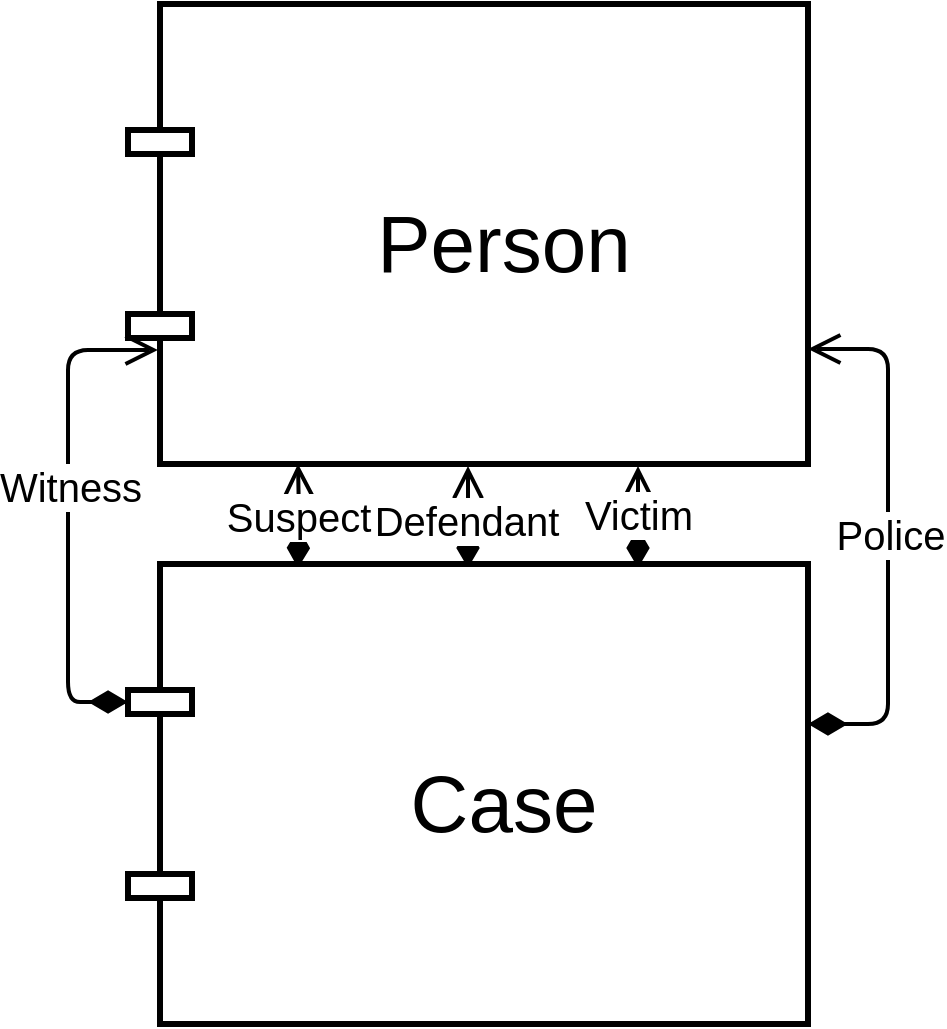 <mxfile version="10.6.7" type="github"><diagram id="H_Q7ApLyEOjMmZ_94Vuf" name="Page-1"><mxGraphModel dx="1158" dy="758" grid="1" gridSize="10" guides="1" tooltips="1" connect="1" arrows="1" fold="1" page="1" pageScale="1" pageWidth="3300" pageHeight="4681" math="0" shadow="0"><root><mxCell id="0"/><mxCell id="1" parent="0"/><mxCell id="7nF5R6Vp7W2PtqdgG57B-6" value="" style="endArrow=open;html=1;endSize=12;startArrow=diamondThin;startSize=14;startFill=1;edgeStyle=orthogonalEdgeStyle;align=left;verticalAlign=bottom;strokeWidth=2;exitX=0.5;exitY=0;exitDx=0;exitDy=0;" parent="1" edge="1"><mxGeometry x="-1" y="3" relative="1" as="geometry"><mxPoint x="540" y="492" as="sourcePoint"/><mxPoint x="540" y="441" as="targetPoint"/></mxGeometry></mxCell><mxCell id="brWFS2Km2k9bIhVnQnim-9" value="&lt;font style=&quot;font-size: 20px&quot;&gt;Defendant&lt;/font&gt;" style="text;html=1;resizable=0;points=[];align=center;verticalAlign=middle;labelBackgroundColor=#ffffff;" parent="7nF5R6Vp7W2PtqdgG57B-6" vertex="1" connectable="0"><mxGeometry x="-0.059" y="1" relative="1" as="geometry"><mxPoint as="offset"/></mxGeometry></mxCell><mxCell id="brWFS2Km2k9bIhVnQnim-1" value="" style="endArrow=open;html=1;endSize=12;startArrow=diamondThin;startSize=14;startFill=1;edgeStyle=orthogonalEdgeStyle;align=left;verticalAlign=bottom;strokeWidth=2;exitX=0.25;exitY=0;exitDx=0;exitDy=0;entryX=0.25;entryY=1;entryDx=0;entryDy=0;" parent="1" target="brWFS2Km2k9bIhVnQnim-10" edge="1"><mxGeometry x="-1" y="3" relative="1" as="geometry"><mxPoint x="455" y="492" as="sourcePoint"/><mxPoint x="455" y="441" as="targetPoint"/></mxGeometry></mxCell><mxCell id="brWFS2Km2k9bIhVnQnim-8" value="&lt;font style=&quot;font-size: 20px&quot;&gt;Suspect&lt;/font&gt;" style="text;html=1;resizable=0;points=[];align=center;verticalAlign=middle;labelBackgroundColor=#ffffff;" parent="brWFS2Km2k9bIhVnQnim-1" vertex="1" connectable="0"><mxGeometry x="0.02" relative="1" as="geometry"><mxPoint as="offset"/></mxGeometry></mxCell><mxCell id="brWFS2Km2k9bIhVnQnim-2" value="" style="endArrow=open;html=1;endSize=12;startArrow=diamondThin;startSize=14;startFill=1;edgeStyle=orthogonalEdgeStyle;align=left;verticalAlign=bottom;strokeWidth=2;exitX=0.75;exitY=0;exitDx=0;exitDy=0;" parent="1" edge="1"><mxGeometry x="-1" y="3" relative="1" as="geometry"><mxPoint x="625" y="492" as="sourcePoint"/><mxPoint x="625" y="441" as="targetPoint"/></mxGeometry></mxCell><mxCell id="brWFS2Km2k9bIhVnQnim-7" value="&lt;font style=&quot;font-size: 20px&quot;&gt;Victim&lt;/font&gt;" style="text;html=1;resizable=0;points=[];align=center;verticalAlign=middle;labelBackgroundColor=#ffffff;" parent="brWFS2Km2k9bIhVnQnim-2" vertex="1" connectable="0"><mxGeometry x="0.059" relative="1" as="geometry"><mxPoint as="offset"/></mxGeometry></mxCell><mxCell id="brWFS2Km2k9bIhVnQnim-3" value="" style="endArrow=open;html=1;endSize=12;startArrow=diamondThin;startSize=14;startFill=1;edgeStyle=orthogonalEdgeStyle;align=left;verticalAlign=bottom;strokeWidth=2;exitX=1;exitY=0.348;exitDx=0;exitDy=0;entryX=1;entryY=0.75;entryDx=0;entryDy=0;exitPerimeter=0;" parent="1" source="brWFS2Km2k9bIhVnQnim-11" target="brWFS2Km2k9bIhVnQnim-10" edge="1"><mxGeometry x="-1" y="3" relative="1" as="geometry"><mxPoint x="710" y="550" as="sourcePoint"/><mxPoint x="710" y="383" as="targetPoint"/><Array as="points"><mxPoint x="750" y="570"/><mxPoint x="750" y="383"/></Array></mxGeometry></mxCell><mxCell id="brWFS2Km2k9bIhVnQnim-5" value="&lt;font style=&quot;font-size: 20px&quot;&gt;Police&lt;/font&gt;" style="text;html=1;resizable=0;points=[];align=center;verticalAlign=middle;labelBackgroundColor=#ffffff;" parent="brWFS2Km2k9bIhVnQnim-3" vertex="1" connectable="0"><mxGeometry x="0.008" y="-1" relative="1" as="geometry"><mxPoint as="offset"/></mxGeometry></mxCell><mxCell id="brWFS2Km2k9bIhVnQnim-4" value="" style="endArrow=open;html=1;endSize=12;startArrow=diamondThin;startSize=14;startFill=1;edgeStyle=orthogonalEdgeStyle;align=left;verticalAlign=bottom;strokeWidth=2;entryX=0.044;entryY=0.752;entryDx=0;entryDy=0;entryPerimeter=0;exitX=0;exitY=0.3;exitDx=0;exitDy=0;" parent="1" source="brWFS2Km2k9bIhVnQnim-11" target="brWFS2Km2k9bIhVnQnim-10" edge="1"><mxGeometry x="-1" y="3" relative="1" as="geometry"><mxPoint x="240" y="620" as="sourcePoint"/><mxPoint x="370" y="383" as="targetPoint"/><Array as="points"><mxPoint x="340" y="559"/><mxPoint x="340" y="383"/></Array></mxGeometry></mxCell><mxCell id="brWFS2Km2k9bIhVnQnim-6" value="&lt;font style=&quot;font-size: 20px&quot;&gt;Witness&lt;/font&gt;" style="text;html=1;resizable=0;points=[];align=center;verticalAlign=middle;labelBackgroundColor=#ffffff;" parent="brWFS2Km2k9bIhVnQnim-4" vertex="1" connectable="0"><mxGeometry x="0.098" y="-1" relative="1" as="geometry"><mxPoint as="offset"/></mxGeometry></mxCell><mxCell id="brWFS2Km2k9bIhVnQnim-10" value="Person" style="shape=component;align=center;spacingLeft=36;fontSize=40;strokeWidth=3;" parent="1" vertex="1"><mxGeometry x="370" y="210" width="340" height="230" as="geometry"/></mxCell><mxCell id="brWFS2Km2k9bIhVnQnim-11" value="Case" style="shape=component;align=center;spacingLeft=36;fontSize=40;strokeWidth=3;" parent="1" vertex="1"><mxGeometry x="370" y="490" width="340" height="230" as="geometry"/></mxCell></root></mxGraphModel></diagram></mxfile>